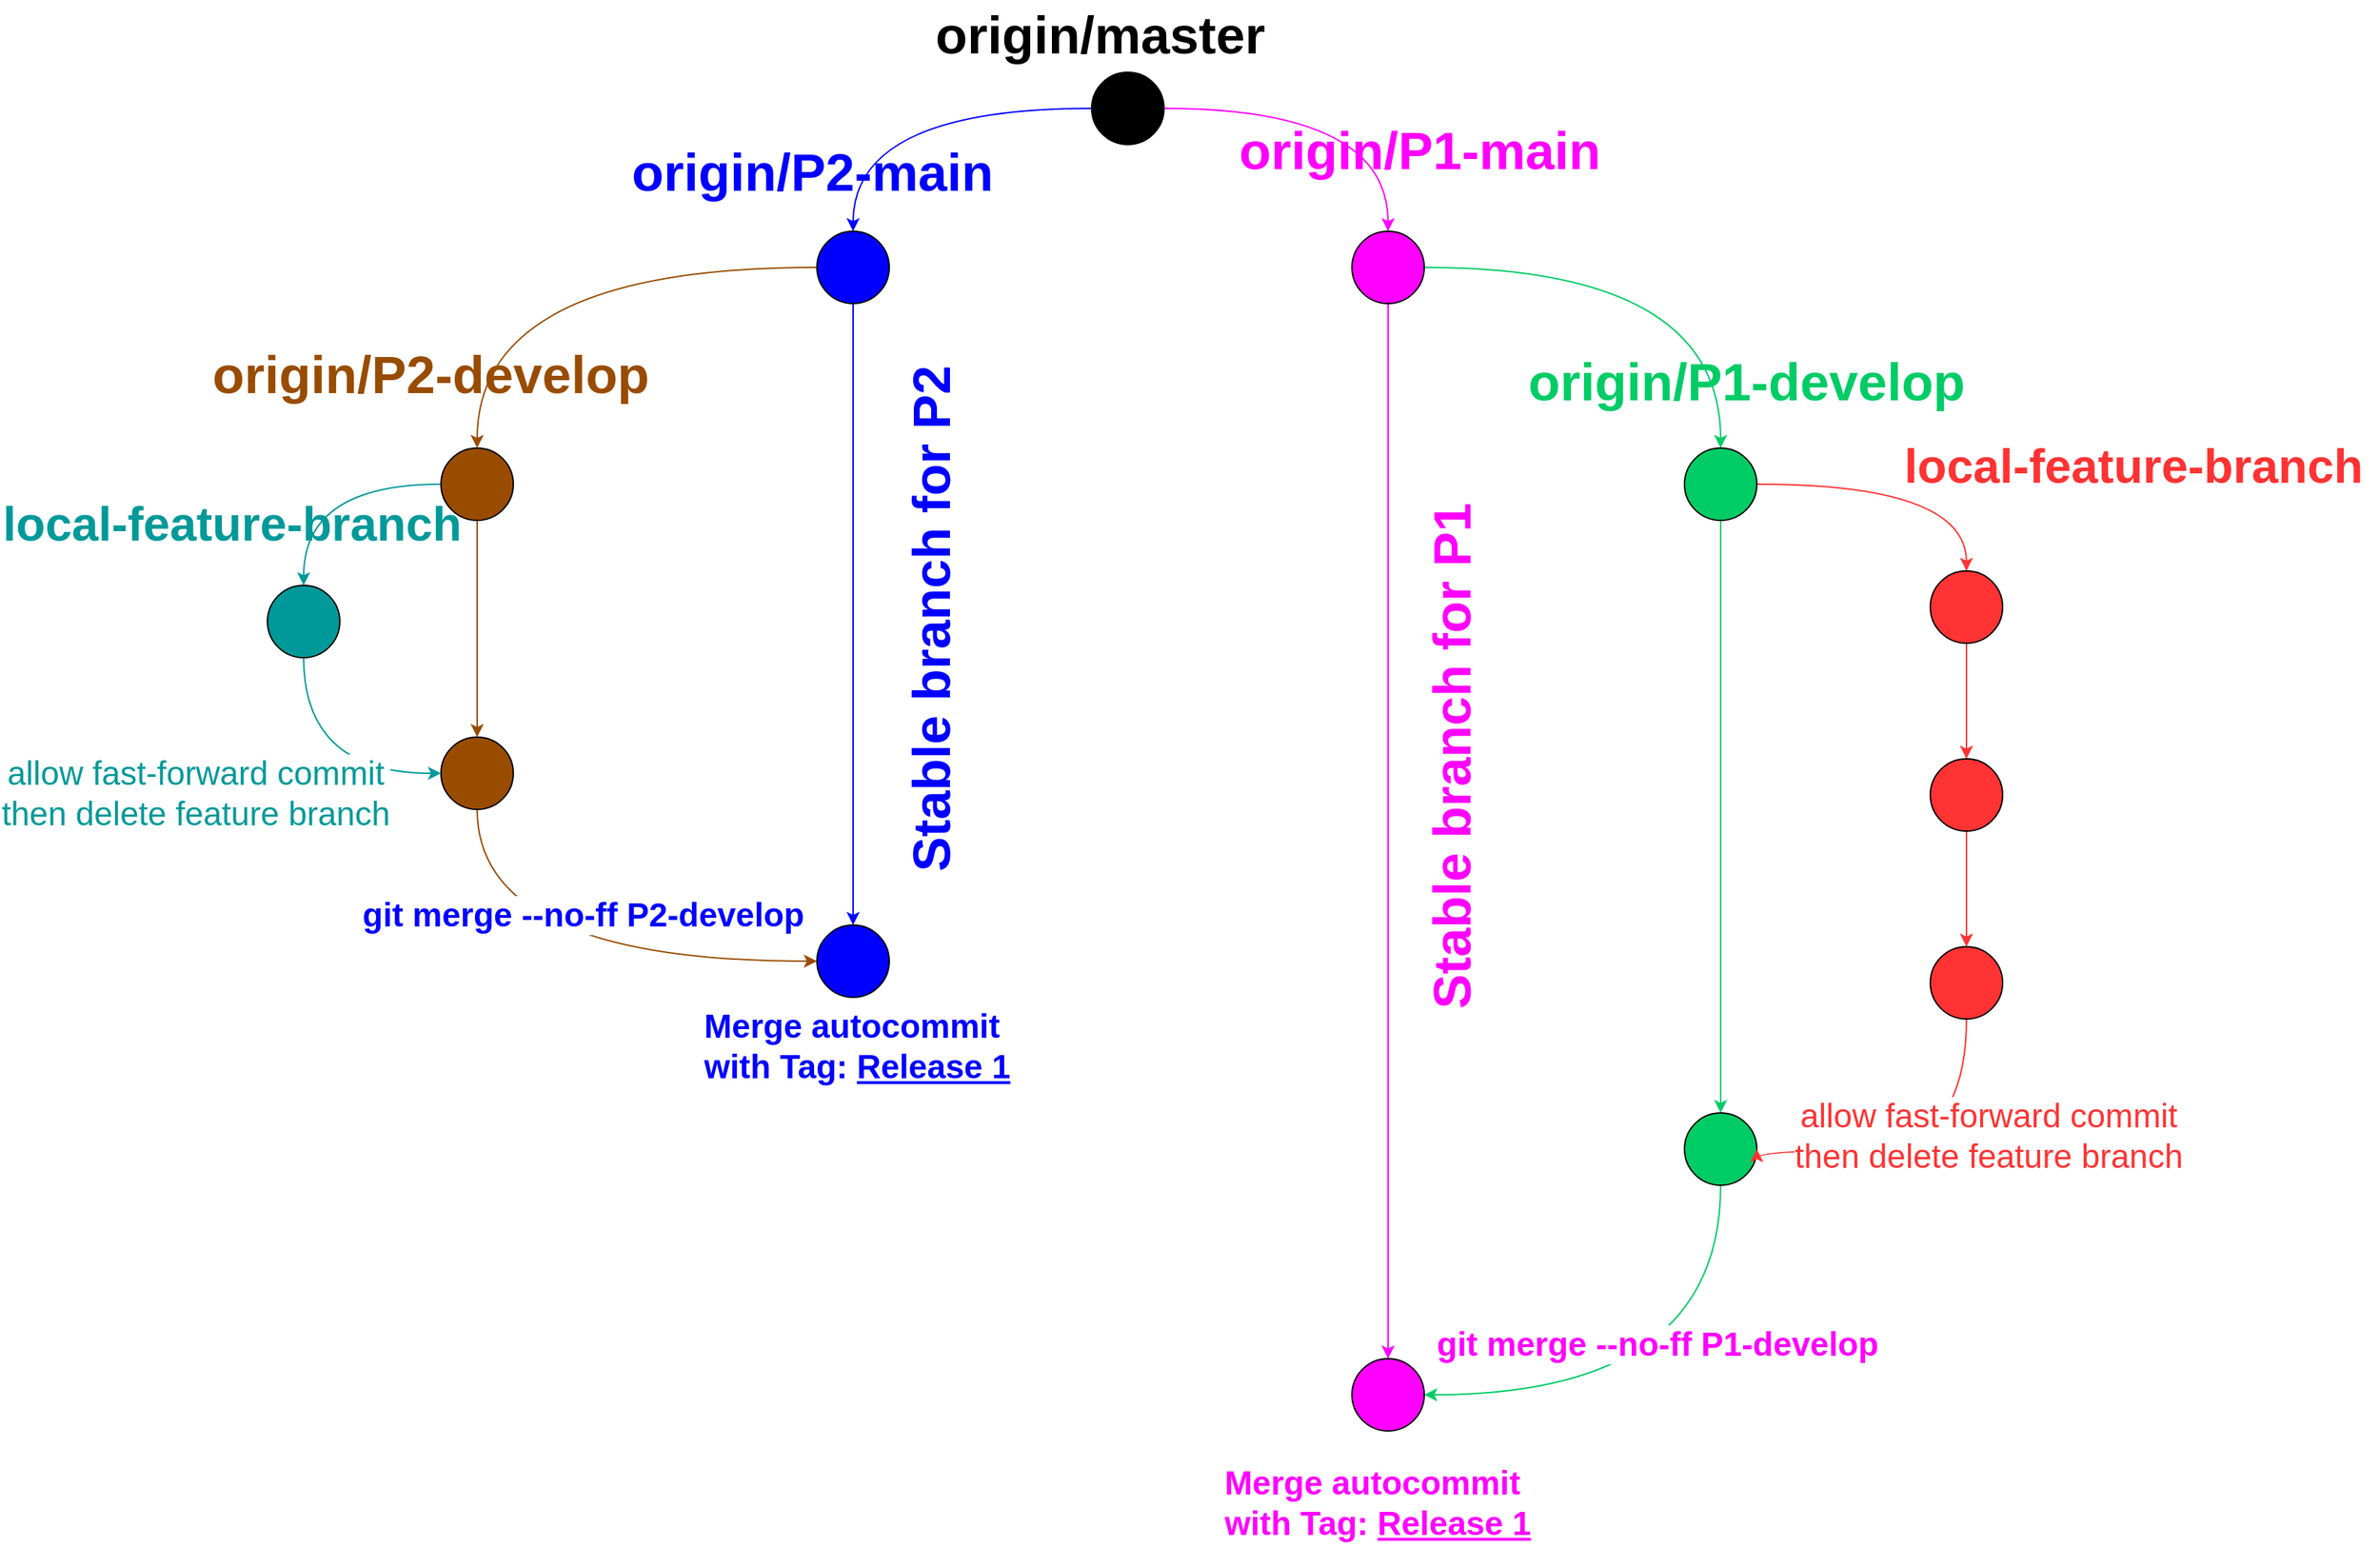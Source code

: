 <mxfile version="10.5.3" type="device"><diagram name="Page-1" id="ff44883e-f642-bcb2-894b-16b3d25a3f0b"><mxGraphModel dx="1991" dy="1023" grid="1" gridSize="10" guides="1" tooltips="1" connect="1" arrows="1" fold="1" page="1" pageScale="1.5" pageWidth="1169" pageHeight="826" background="#ffffff" math="0" shadow="0"><root><mxCell id="0" style=";html=1;"/><mxCell id="1" style=";html=1;" parent="0"/><mxCell id="-pQj749eiJM2QEPwlQaj-7" style="edgeStyle=orthogonalEdgeStyle;orthogonalLoop=1;jettySize=auto;html=1;exitX=0;exitY=0.5;exitDx=0;exitDy=0;entryX=0.5;entryY=0;entryDx=0;entryDy=0;curved=1;strokeColor=#0000FF;" edge="1" parent="1" source="-pQj749eiJM2QEPwlQaj-1" target="-pQj749eiJM2QEPwlQaj-2"><mxGeometry relative="1" as="geometry"/></mxCell><mxCell id="-pQj749eiJM2QEPwlQaj-8" style="edgeStyle=orthogonalEdgeStyle;curved=1;orthogonalLoop=1;jettySize=auto;html=1;exitX=1;exitY=0.5;exitDx=0;exitDy=0;entryX=0.5;entryY=0;entryDx=0;entryDy=0;strokeColor=#FF00FF;" edge="1" parent="1" source="-pQj749eiJM2QEPwlQaj-1" target="-pQj749eiJM2QEPwlQaj-3"><mxGeometry relative="1" as="geometry"/></mxCell><mxCell id="-pQj749eiJM2QEPwlQaj-1" value="" style="ellipse;whiteSpace=wrap;html=1;aspect=fixed;fillColor=#000000;" vertex="1" parent="1"><mxGeometry x="760" y="60" width="50" height="50" as="geometry"/></mxCell><mxCell id="-pQj749eiJM2QEPwlQaj-12" style="edgeStyle=orthogonalEdgeStyle;curved=1;orthogonalLoop=1;jettySize=auto;html=1;exitX=0;exitY=0.5;exitDx=0;exitDy=0;strokeColor=#994C00;" edge="1" parent="1" source="-pQj749eiJM2QEPwlQaj-2" target="-pQj749eiJM2QEPwlQaj-11"><mxGeometry relative="1" as="geometry"/></mxCell><mxCell id="-pQj749eiJM2QEPwlQaj-20" style="edgeStyle=orthogonalEdgeStyle;curved=1;orthogonalLoop=1;jettySize=auto;html=1;strokeColor=#0000FF;" edge="1" parent="1" source="-pQj749eiJM2QEPwlQaj-2" target="-pQj749eiJM2QEPwlQaj-18"><mxGeometry relative="1" as="geometry"/></mxCell><mxCell id="-pQj749eiJM2QEPwlQaj-2" value="" style="ellipse;whiteSpace=wrap;html=1;aspect=fixed;fillColor=#0000FF;" vertex="1" parent="1"><mxGeometry x="570" y="170" width="50" height="50" as="geometry"/></mxCell><mxCell id="-pQj749eiJM2QEPwlQaj-13" style="edgeStyle=orthogonalEdgeStyle;curved=1;orthogonalLoop=1;jettySize=auto;html=1;entryX=0.5;entryY=0;entryDx=0;entryDy=0;strokeColor=#00CC66;" edge="1" parent="1" source="-pQj749eiJM2QEPwlQaj-3" target="-pQj749eiJM2QEPwlQaj-9"><mxGeometry relative="1" as="geometry"/></mxCell><mxCell id="-pQj749eiJM2QEPwlQaj-25" style="edgeStyle=orthogonalEdgeStyle;curved=1;orthogonalLoop=1;jettySize=auto;html=1;entryX=0.5;entryY=0;entryDx=0;entryDy=0;strokeColor=#FF00FF;" edge="1" parent="1" source="-pQj749eiJM2QEPwlQaj-3" target="-pQj749eiJM2QEPwlQaj-23"><mxGeometry relative="1" as="geometry"/></mxCell><mxCell id="-pQj749eiJM2QEPwlQaj-3" value="" style="ellipse;whiteSpace=wrap;html=1;aspect=fixed;fillColor=#FF00FF;" vertex="1" parent="1"><mxGeometry x="940" y="170" width="50" height="50" as="geometry"/></mxCell><mxCell id="-pQj749eiJM2QEPwlQaj-17" style="edgeStyle=orthogonalEdgeStyle;curved=1;orthogonalLoop=1;jettySize=auto;html=1;strokeColor=#00CC66;entryX=0.5;entryY=0;entryDx=0;entryDy=0;" edge="1" parent="1" source="-pQj749eiJM2QEPwlQaj-9" target="-pQj749eiJM2QEPwlQaj-21"><mxGeometry relative="1" as="geometry"><mxPoint x="1195" y="690" as="targetPoint"/></mxGeometry></mxCell><mxCell id="-pQj749eiJM2QEPwlQaj-50" style="edgeStyle=orthogonalEdgeStyle;curved=1;orthogonalLoop=1;jettySize=auto;html=1;exitX=1;exitY=0.5;exitDx=0;exitDy=0;entryX=0.5;entryY=0;entryDx=0;entryDy=0;labelBackgroundColor=#FF3333;strokeColor=#FF3333;fontSize=23;fontColor=#FF3333;" edge="1" parent="1" source="-pQj749eiJM2QEPwlQaj-9" target="-pQj749eiJM2QEPwlQaj-39"><mxGeometry relative="1" as="geometry"/></mxCell><mxCell id="-pQj749eiJM2QEPwlQaj-9" value="" style="ellipse;whiteSpace=wrap;html=1;aspect=fixed;fillColor=#00CC66;" vertex="1" parent="1"><mxGeometry x="1170" y="320" width="50" height="50" as="geometry"/></mxCell><mxCell id="-pQj749eiJM2QEPwlQaj-15" style="edgeStyle=orthogonalEdgeStyle;curved=1;orthogonalLoop=1;jettySize=auto;html=1;exitX=0.5;exitY=1;exitDx=0;exitDy=0;entryX=0.5;entryY=0;entryDx=0;entryDy=0;strokeColor=#994C00;" edge="1" parent="1" source="-pQj749eiJM2QEPwlQaj-11" target="-pQj749eiJM2QEPwlQaj-14"><mxGeometry relative="1" as="geometry"/></mxCell><mxCell id="-pQj749eiJM2QEPwlQaj-53" style="edgeStyle=orthogonalEdgeStyle;curved=1;orthogonalLoop=1;jettySize=auto;html=1;exitX=0;exitY=0.5;exitDx=0;exitDy=0;labelBackgroundColor=#FF3333;strokeColor=#009999;fontSize=23;fontColor=#FF3333;" edge="1" parent="1" source="-pQj749eiJM2QEPwlQaj-11" target="-pQj749eiJM2QEPwlQaj-52"><mxGeometry relative="1" as="geometry"/></mxCell><mxCell id="-pQj749eiJM2QEPwlQaj-11" value="" style="ellipse;whiteSpace=wrap;html=1;aspect=fixed;fillColor=#994C00;" vertex="1" parent="1"><mxGeometry x="310" y="320" width="50" height="50" as="geometry"/></mxCell><mxCell id="-pQj749eiJM2QEPwlQaj-19" style="edgeStyle=orthogonalEdgeStyle;curved=1;orthogonalLoop=1;jettySize=auto;html=1;exitX=0.5;exitY=1;exitDx=0;exitDy=0;entryX=0;entryY=0.5;entryDx=0;entryDy=0;strokeColor=#994C00;" edge="1" parent="1" source="-pQj749eiJM2QEPwlQaj-14" target="-pQj749eiJM2QEPwlQaj-18"><mxGeometry relative="1" as="geometry"/></mxCell><mxCell id="-pQj749eiJM2QEPwlQaj-14" value="" style="ellipse;whiteSpace=wrap;html=1;aspect=fixed;fillColor=#994C00;" vertex="1" parent="1"><mxGeometry x="310" y="520" width="50" height="50" as="geometry"/></mxCell><mxCell id="-pQj749eiJM2QEPwlQaj-18" value="" style="ellipse;whiteSpace=wrap;html=1;aspect=fixed;fillColor=#0000FF;" vertex="1" parent="1"><mxGeometry x="570" y="650" width="50" height="50" as="geometry"/></mxCell><mxCell id="-pQj749eiJM2QEPwlQaj-24" style="edgeStyle=orthogonalEdgeStyle;curved=1;orthogonalLoop=1;jettySize=auto;html=1;exitX=0.5;exitY=1;exitDx=0;exitDy=0;entryX=1;entryY=0.5;entryDx=0;entryDy=0;strokeColor=#00CC66;" edge="1" parent="1" source="-pQj749eiJM2QEPwlQaj-21" target="-pQj749eiJM2QEPwlQaj-23"><mxGeometry relative="1" as="geometry"/></mxCell><mxCell id="-pQj749eiJM2QEPwlQaj-38" value="&lt;font color=&quot;#ff00ff&quot;&gt;&lt;b&gt;git merge --no-ff P1-develop&lt;/b&gt;&lt;/font&gt;" style="text;html=1;resizable=0;points=[];align=center;verticalAlign=middle;labelBackgroundColor=#ffffff;fontSize=23;fontColor=#0000FF;" vertex="1" connectable="0" parent="-pQj749eiJM2QEPwlQaj-24"><mxGeometry x="-0.331" y="-53" relative="1" as="geometry"><mxPoint x="8.5" y="-7" as="offset"/></mxGeometry></mxCell><mxCell id="-pQj749eiJM2QEPwlQaj-21" value="" style="ellipse;whiteSpace=wrap;html=1;aspect=fixed;fillColor=#00CC66;" vertex="1" parent="1"><mxGeometry x="1170" y="780" width="50" height="50" as="geometry"/></mxCell><mxCell id="-pQj749eiJM2QEPwlQaj-23" value="" style="ellipse;whiteSpace=wrap;html=1;aspect=fixed;fillColor=#FF00FF;" vertex="1" parent="1"><mxGeometry x="940" y="950" width="50" height="50" as="geometry"/></mxCell><mxCell id="-pQj749eiJM2QEPwlQaj-26" value="&lt;b&gt;&lt;font style=&quot;font-size: 36px&quot;&gt;origin/master&lt;/font&gt;&lt;/b&gt;" style="text;html=1;resizable=0;points=[];autosize=1;align=left;verticalAlign=top;spacingTop=-4;" vertex="1" parent="1"><mxGeometry x="650" y="10" width="240" height="20" as="geometry"/></mxCell><mxCell id="-pQj749eiJM2QEPwlQaj-27" value="&lt;b&gt;&lt;font style=&quot;font-size: 36px&quot; color=&quot;#ff00ff&quot;&gt;origin/P1-main&lt;/font&gt;&lt;/b&gt;" style="text;html=1;resizable=0;points=[];autosize=1;align=left;verticalAlign=top;spacingTop=-4;" vertex="1" parent="1"><mxGeometry x="860" y="90" width="270" height="20" as="geometry"/></mxCell><mxCell id="-pQj749eiJM2QEPwlQaj-28" value="&lt;b&gt;&lt;font style=&quot;font-size: 36px&quot; color=&quot;#00cc66&quot;&gt;origin/P1-develop&lt;/font&gt;&lt;/b&gt;" style="text;html=1;resizable=0;points=[];autosize=1;align=left;verticalAlign=top;spacingTop=-4;" vertex="1" parent="1"><mxGeometry x="1060" y="250" width="320" height="20" as="geometry"/></mxCell><mxCell id="-pQj749eiJM2QEPwlQaj-29" value="&lt;b&gt;&lt;font style=&quot;font-size: 36px&quot; color=&quot;#0000ff&quot;&gt;origin/P2-main&lt;/font&gt;&lt;/b&gt;" style="text;html=1;resizable=0;points=[];autosize=1;align=left;verticalAlign=top;spacingTop=-4;" vertex="1" parent="1"><mxGeometry x="440" y="105" width="270" height="20" as="geometry"/></mxCell><mxCell id="-pQj749eiJM2QEPwlQaj-30" value="&lt;b&gt;&lt;font style=&quot;font-size: 36px&quot; color=&quot;#994c00&quot;&gt;origin/P2-develop&lt;/font&gt;&lt;/b&gt;" style="text;html=1;resizable=0;points=[];autosize=1;align=left;verticalAlign=top;spacingTop=-4;fillColor=none;" vertex="1" parent="1"><mxGeometry x="150" y="245" width="320" height="20" as="geometry"/></mxCell><mxCell id="-pQj749eiJM2QEPwlQaj-31" value="&lt;font style=&quot;font-size: 36px&quot; color=&quot;#0000ff&quot;&gt;&lt;b&gt;Stable branch for P2&lt;/b&gt;&lt;/font&gt;" style="text;html=1;resizable=0;points=[];autosize=1;align=left;verticalAlign=top;spacingTop=-4;rotation=-90;" vertex="1" parent="1"><mxGeometry x="450" y="420" width="370" height="20" as="geometry"/></mxCell><mxCell id="-pQj749eiJM2QEPwlQaj-32" value="&lt;font style=&quot;font-size: 36px&quot; color=&quot;#ff00ff&quot;&gt;&lt;b&gt;Stable branch for P1&lt;/b&gt;&lt;/font&gt;" style="text;html=1;resizable=0;points=[];autosize=1;align=left;verticalAlign=top;spacingTop=-4;rotation=-90;" vertex="1" parent="1"><mxGeometry x="810" y="515" width="370" height="20" as="geometry"/></mxCell><mxCell id="-pQj749eiJM2QEPwlQaj-35" value="&lt;b&gt;Merge autocommit&lt;br&gt;with Tag: &lt;u&gt;Release 1&lt;/u&gt;&lt;br&gt;&lt;/b&gt;" style="text;html=1;resizable=0;points=[];autosize=1;align=left;verticalAlign=top;spacingTop=-4;fontSize=23;fontColor=#0000FF;" vertex="1" parent="1"><mxGeometry x="490" y="704" width="230" height="60" as="geometry"/></mxCell><mxCell id="-pQj749eiJM2QEPwlQaj-36" value="&lt;font color=&quot;#ff00ff&quot;&gt;&lt;b&gt;Merge autocommit&lt;br&gt;&lt;/b&gt;&lt;b&gt;with Tag:&amp;nbsp;&lt;u&gt;Release 1&lt;/u&gt;&lt;/b&gt;&lt;b&gt;&lt;br&gt;&lt;/b&gt;&lt;/font&gt;" style="text;html=1;resizable=0;points=[];autosize=1;align=left;verticalAlign=top;spacingTop=-4;fontSize=23;fontColor=#0000FF;" vertex="1" parent="1"><mxGeometry x="850" y="1020" width="230" height="60" as="geometry"/></mxCell><mxCell id="-pQj749eiJM2QEPwlQaj-37" value="&lt;span style=&quot;font-size: 23px&quot;&gt;&lt;b&gt;git merge --no-ff P2-develop&lt;/b&gt;&lt;/span&gt;" style="text;html=1;resizable=0;points=[];align=center;verticalAlign=middle;labelBackgroundColor=#ffffff;fontSize=23;fontColor=#0000FF;" vertex="1" connectable="0" parent="1"><mxGeometry x="419.857" y="675.071" as="geometry"><mxPoint x="-12" y="-32.5" as="offset"/></mxGeometry></mxCell><mxCell id="-pQj749eiJM2QEPwlQaj-46" value="" style="edgeStyle=orthogonalEdgeStyle;curved=1;orthogonalLoop=1;jettySize=auto;html=1;strokeColor=#FF3333;fontSize=23;fontColor=#FF3333;labelBackgroundColor=#FF3333;" edge="1" parent="1" source="-pQj749eiJM2QEPwlQaj-39" target="-pQj749eiJM2QEPwlQaj-45"><mxGeometry relative="1" as="geometry"/></mxCell><mxCell id="-pQj749eiJM2QEPwlQaj-39" value="" style="ellipse;whiteSpace=wrap;html=1;aspect=fixed;fillColor=#FF3333;fontColor=#FF3333;labelBackgroundColor=#FF3333;strokeColor=#000000;" vertex="1" parent="1"><mxGeometry x="1340" y="405" width="50" height="50" as="geometry"/></mxCell><mxCell id="-pQj749eiJM2QEPwlQaj-48" value="" style="edgeStyle=orthogonalEdgeStyle;curved=1;orthogonalLoop=1;jettySize=auto;html=1;strokeColor=#FF3333;fontSize=23;fontColor=#FF3333;labelBackgroundColor=#FF3333;" edge="1" parent="1" source="-pQj749eiJM2QEPwlQaj-45" target="-pQj749eiJM2QEPwlQaj-47"><mxGeometry relative="1" as="geometry"/></mxCell><mxCell id="-pQj749eiJM2QEPwlQaj-45" value="" style="ellipse;whiteSpace=wrap;html=1;aspect=fixed;fillColor=#FF3333;fontColor=#FF3333;labelBackgroundColor=#FF3333;strokeColor=#000000;" vertex="1" parent="1"><mxGeometry x="1340" y="535" width="50" height="50" as="geometry"/></mxCell><mxCell id="-pQj749eiJM2QEPwlQaj-49" style="edgeStyle=orthogonalEdgeStyle;curved=1;orthogonalLoop=1;jettySize=auto;html=1;entryX=1;entryY=0.5;entryDx=0;entryDy=0;strokeColor=#FF3333;fontSize=23;fontColor=#FF3333;exitX=0.5;exitY=1;exitDx=0;exitDy=0;" edge="1" parent="1" source="-pQj749eiJM2QEPwlQaj-47" target="-pQj749eiJM2QEPwlQaj-21"><mxGeometry relative="1" as="geometry"><Array as="points"><mxPoint x="1365" y="806"/></Array></mxGeometry></mxCell><mxCell id="-pQj749eiJM2QEPwlQaj-58" value="&lt;span&gt;allow fast-forward commit&lt;br&gt;then delete feature branch&lt;br&gt;&lt;/span&gt;" style="text;html=1;resizable=0;points=[];align=center;verticalAlign=middle;labelBackgroundColor=#ffffff;fontSize=23;fontColor=#FF3333;" vertex="1" connectable="0" parent="-pQj749eiJM2QEPwlQaj-49"><mxGeometry x="0.171" y="-17" relative="1" as="geometry"><mxPoint x="62.5" y="6.5" as="offset"/></mxGeometry></mxCell><mxCell id="-pQj749eiJM2QEPwlQaj-47" value="" style="ellipse;whiteSpace=wrap;html=1;aspect=fixed;fillColor=#FF3333;fontColor=#FF3333;labelBackgroundColor=#FF3333;strokeColor=#000000;" vertex="1" parent="1"><mxGeometry x="1340" y="665" width="50" height="50" as="geometry"/></mxCell><mxCell id="-pQj749eiJM2QEPwlQaj-51" value="&lt;b&gt;&lt;font style=&quot;font-size: 33px&quot; color=&quot;#ff3333&quot;&gt;local-feature-branch&lt;/font&gt;&lt;/b&gt;" style="text;html=1;resizable=0;points=[];autosize=1;align=left;verticalAlign=top;spacingTop=-4;" vertex="1" parent="1"><mxGeometry x="1320" y="310" width="330" height="20" as="geometry"/></mxCell><mxCell id="-pQj749eiJM2QEPwlQaj-54" style="edgeStyle=orthogonalEdgeStyle;curved=1;orthogonalLoop=1;jettySize=auto;html=1;exitX=0.5;exitY=1;exitDx=0;exitDy=0;entryX=0;entryY=0.5;entryDx=0;entryDy=0;labelBackgroundColor=#FF3333;strokeColor=#009999;fontSize=23;fontColor=#FF3333;" edge="1" parent="1" source="-pQj749eiJM2QEPwlQaj-52" target="-pQj749eiJM2QEPwlQaj-14"><mxGeometry relative="1" as="geometry"/></mxCell><mxCell id="-pQj749eiJM2QEPwlQaj-57" value="&lt;font color=&quot;#009999&quot;&gt;allow fast-forward commit&lt;br&gt;then delete feature branch&lt;/font&gt;&lt;font color=&quot;#33ffff&quot;&gt;&lt;br&gt;&lt;/font&gt;" style="text;html=1;resizable=0;points=[];align=center;verticalAlign=middle;labelBackgroundColor=#ffffff;fontSize=23;fontColor=#FF3333;" vertex="1" connectable="0" parent="-pQj749eiJM2QEPwlQaj-54"><mxGeometry x="-0.252" y="26" relative="1" as="geometry"><mxPoint x="-101.5" y="28.5" as="offset"/></mxGeometry></mxCell><mxCell id="-pQj749eiJM2QEPwlQaj-52" value="" style="ellipse;whiteSpace=wrap;html=1;aspect=fixed;fillColor=#009999;" vertex="1" parent="1"><mxGeometry x="190" y="415" width="50" height="50" as="geometry"/></mxCell><mxCell id="-pQj749eiJM2QEPwlQaj-55" value="&lt;b&gt;&lt;font style=&quot;font-size: 33px&quot; color=&quot;#009999&quot;&gt;local-feature-branch&lt;/font&gt;&lt;/b&gt;" style="text;html=1;resizable=0;points=[];autosize=1;align=left;verticalAlign=top;spacingTop=-4;" vertex="1" parent="1"><mxGeometry x="5" y="350" width="330" height="20" as="geometry"/></mxCell></root></mxGraphModel></diagram></mxfile>